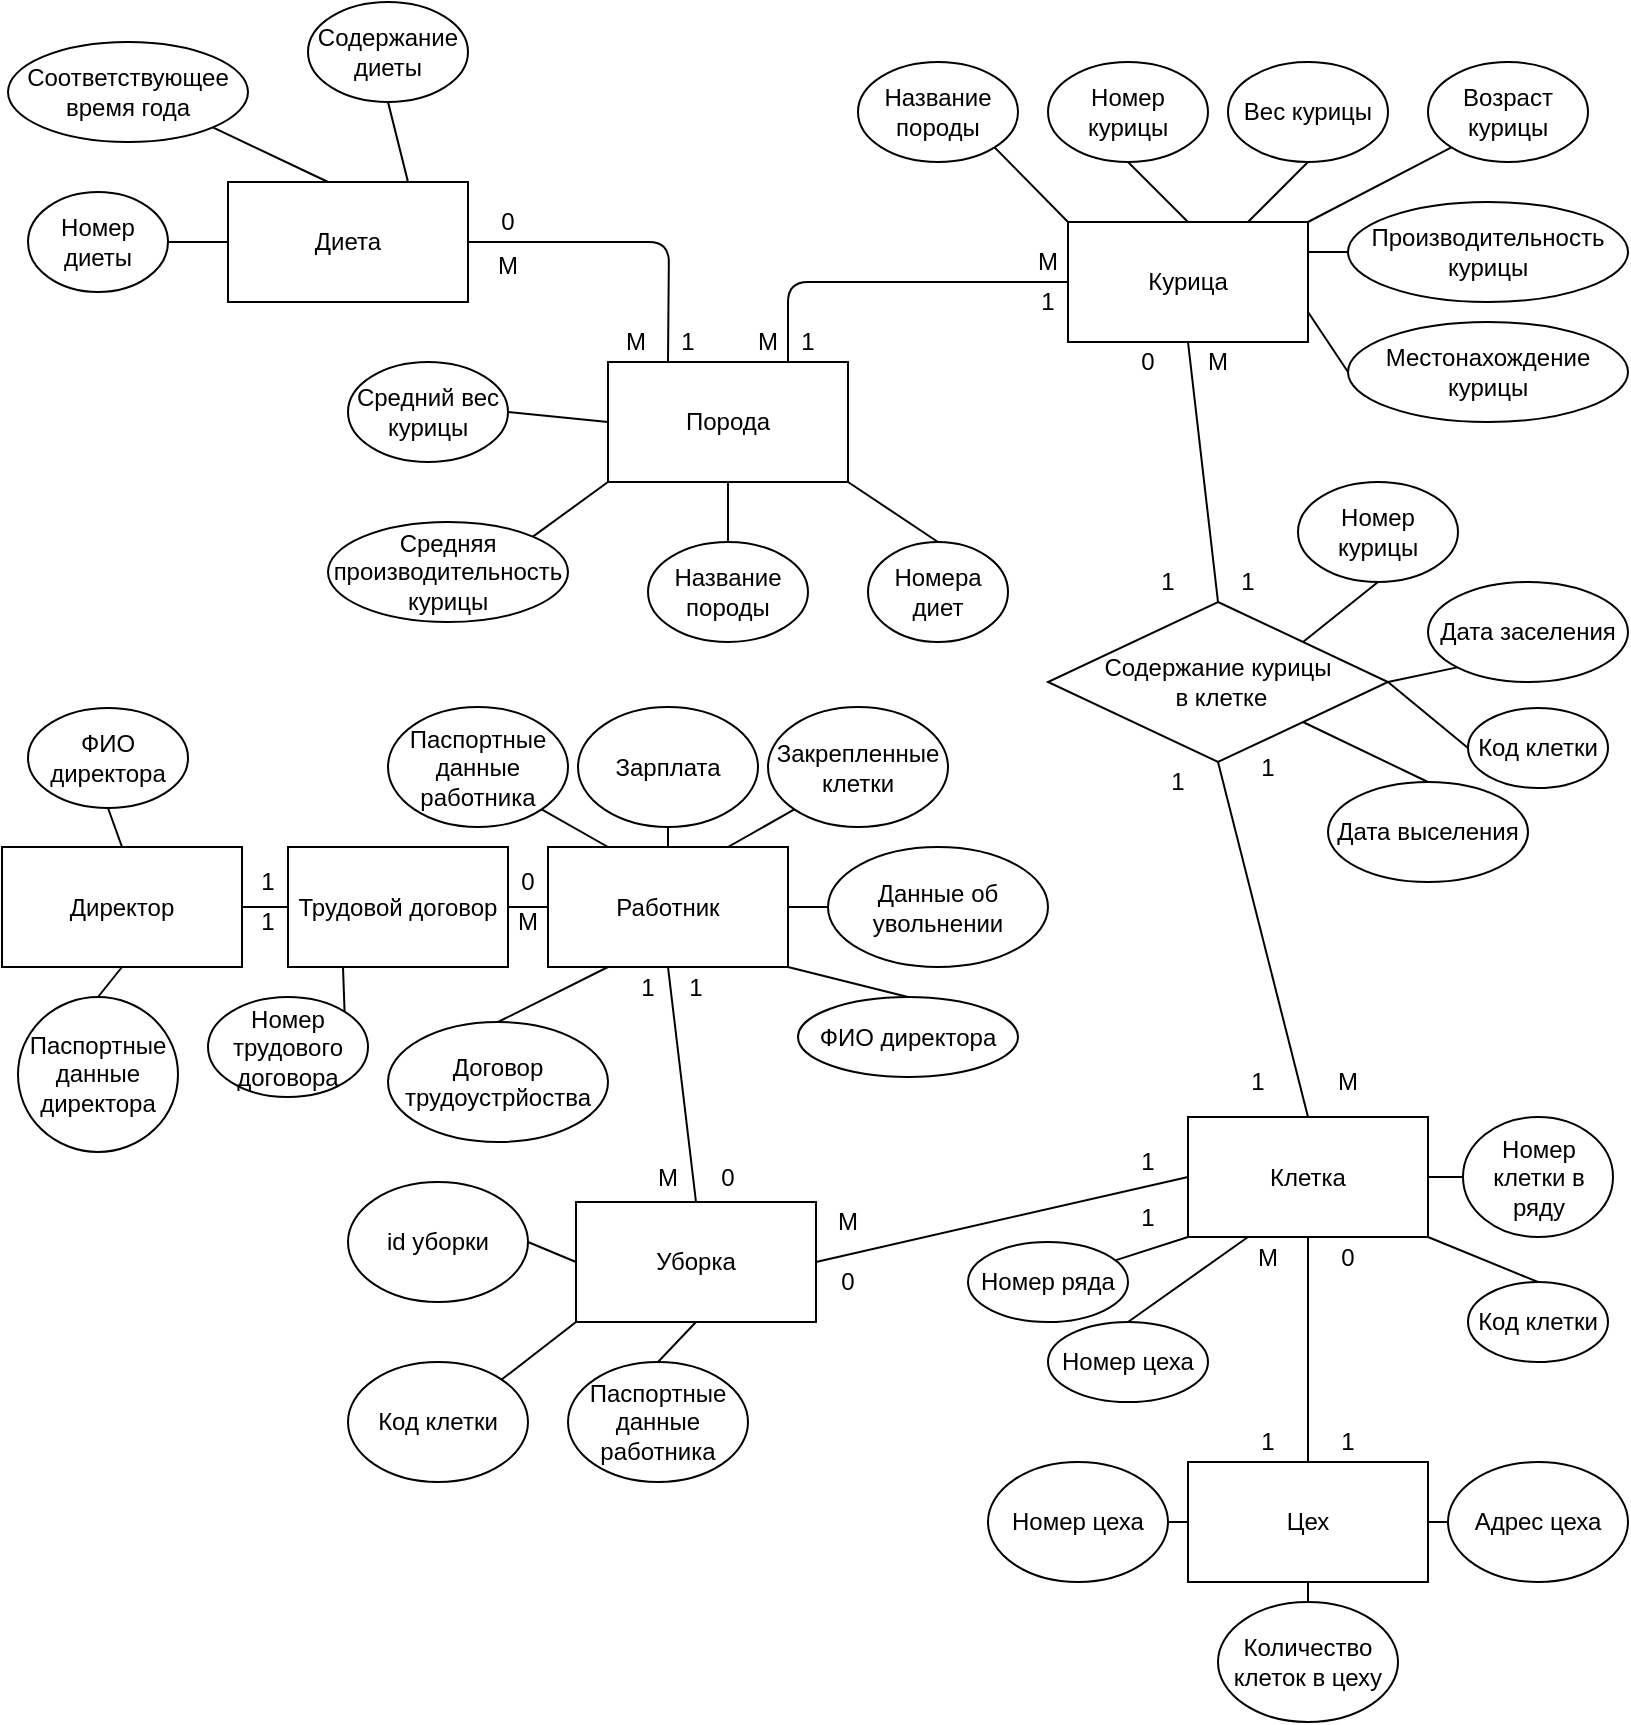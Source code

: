 <mxfile version="13.9.6" type="device"><diagram id="3hygrFTuJTa6FnFG5Qnw" name="Page-1"><mxGraphModel dx="1102" dy="609" grid="1" gridSize="10" guides="1" tooltips="1" connect="1" arrows="1" fold="1" page="1" pageScale="1" pageWidth="827" pageHeight="1169" math="0" shadow="0"><root><mxCell id="0"/><mxCell id="1" parent="0"/><mxCell id="dx85IP4r31LoN3M0915z-1" value="Диета" style="rounded=0;whiteSpace=wrap;html=1;" parent="1" vertex="1"><mxGeometry x="120" y="100" width="120" height="60" as="geometry"/></mxCell><mxCell id="dx85IP4r31LoN3M0915z-2" value="Номер диеты" style="ellipse;whiteSpace=wrap;html=1;" parent="1" vertex="1"><mxGeometry x="20" y="105" width="70" height="50" as="geometry"/></mxCell><mxCell id="dx85IP4r31LoN3M0915z-3" value="Соответствующее время года" style="ellipse;whiteSpace=wrap;html=1;" parent="1" vertex="1"><mxGeometry x="10" y="30" width="120" height="50" as="geometry"/></mxCell><mxCell id="dx85IP4r31LoN3M0915z-4" value="Содержание диеты" style="ellipse;whiteSpace=wrap;html=1;direction=south;" parent="1" vertex="1"><mxGeometry x="160" y="10" width="80" height="50" as="geometry"/></mxCell><mxCell id="dx85IP4r31LoN3M0915z-5" value="" style="endArrow=none;html=1;exitX=0.75;exitY=0;exitDx=0;exitDy=0;entryX=1;entryY=0.5;entryDx=0;entryDy=0;" parent="1" source="dx85IP4r31LoN3M0915z-1" target="dx85IP4r31LoN3M0915z-4" edge="1"><mxGeometry width="50" height="50" relative="1" as="geometry"><mxPoint x="390" y="190" as="sourcePoint"/><mxPoint x="440" y="140" as="targetPoint"/></mxGeometry></mxCell><mxCell id="dx85IP4r31LoN3M0915z-6" value="" style="endArrow=none;html=1;exitX=0.417;exitY=0;exitDx=0;exitDy=0;entryX=1;entryY=1;entryDx=0;entryDy=0;exitPerimeter=0;" parent="1" source="dx85IP4r31LoN3M0915z-1" target="dx85IP4r31LoN3M0915z-3" edge="1"><mxGeometry width="50" height="50" relative="1" as="geometry"><mxPoint x="220" y="110" as="sourcePoint"/><mxPoint x="210" y="70" as="targetPoint"/></mxGeometry></mxCell><mxCell id="dx85IP4r31LoN3M0915z-7" value="" style="endArrow=none;html=1;exitX=0;exitY=0.5;exitDx=0;exitDy=0;entryX=1;entryY=0.5;entryDx=0;entryDy=0;" parent="1" source="dx85IP4r31LoN3M0915z-1" target="dx85IP4r31LoN3M0915z-2" edge="1"><mxGeometry width="50" height="50" relative="1" as="geometry"><mxPoint x="230" y="120" as="sourcePoint"/><mxPoint x="83" y="135" as="targetPoint"/></mxGeometry></mxCell><mxCell id="dx85IP4r31LoN3M0915z-8" value="Порода" style="rounded=0;whiteSpace=wrap;html=1;" parent="1" vertex="1"><mxGeometry x="310" y="190" width="120" height="60" as="geometry"/></mxCell><mxCell id="dx85IP4r31LoN3M0915z-9" value="Название породы" style="ellipse;whiteSpace=wrap;html=1;" parent="1" vertex="1"><mxGeometry x="330" y="280" width="80" height="50" as="geometry"/></mxCell><mxCell id="dx85IP4r31LoN3M0915z-10" value="Средняя производительность курицы" style="ellipse;whiteSpace=wrap;html=1;" parent="1" vertex="1"><mxGeometry x="170" y="270" width="120" height="50" as="geometry"/></mxCell><mxCell id="dx85IP4r31LoN3M0915z-11" value="Средний вес курицы" style="ellipse;whiteSpace=wrap;html=1;" parent="1" vertex="1"><mxGeometry x="180" y="190" width="80" height="50" as="geometry"/></mxCell><mxCell id="dx85IP4r31LoN3M0915z-13" value="" style="endArrow=none;html=1;exitX=0.5;exitY=0;exitDx=0;exitDy=0;entryX=0.5;entryY=1;entryDx=0;entryDy=0;" parent="1" source="dx85IP4r31LoN3M0915z-9" target="dx85IP4r31LoN3M0915z-8" edge="1"><mxGeometry width="50" height="50" relative="1" as="geometry"><mxPoint x="390" y="280" as="sourcePoint"/><mxPoint x="440" y="230" as="targetPoint"/></mxGeometry></mxCell><mxCell id="dx85IP4r31LoN3M0915z-14" value="" style="endArrow=none;html=1;exitX=1;exitY=0;exitDx=0;exitDy=0;entryX=0;entryY=1;entryDx=0;entryDy=0;" parent="1" source="dx85IP4r31LoN3M0915z-10" target="dx85IP4r31LoN3M0915z-8" edge="1"><mxGeometry width="50" height="50" relative="1" as="geometry"><mxPoint x="380" y="290" as="sourcePoint"/><mxPoint x="380" y="260" as="targetPoint"/></mxGeometry></mxCell><mxCell id="dx85IP4r31LoN3M0915z-15" value="" style="endArrow=none;html=1;exitX=1;exitY=0.5;exitDx=0;exitDy=0;entryX=0;entryY=0.5;entryDx=0;entryDy=0;" parent="1" source="dx85IP4r31LoN3M0915z-11" target="dx85IP4r31LoN3M0915z-8" edge="1"><mxGeometry width="50" height="50" relative="1" as="geometry"><mxPoint x="390" y="300" as="sourcePoint"/><mxPoint x="390" y="270" as="targetPoint"/></mxGeometry></mxCell><mxCell id="dx85IP4r31LoN3M0915z-16" value="Курица" style="rounded=0;whiteSpace=wrap;html=1;" parent="1" vertex="1"><mxGeometry x="540" y="120" width="120" height="60" as="geometry"/></mxCell><mxCell id="dx85IP4r31LoN3M0915z-17" value="Номер курицы" style="ellipse;whiteSpace=wrap;html=1;" parent="1" vertex="1"><mxGeometry x="530" y="40" width="80" height="50" as="geometry"/></mxCell><mxCell id="dx85IP4r31LoN3M0915z-18" value="Вес курицы" style="ellipse;whiteSpace=wrap;html=1;" parent="1" vertex="1"><mxGeometry x="620" y="40" width="80" height="50" as="geometry"/></mxCell><mxCell id="dx85IP4r31LoN3M0915z-19" value="Возраст курицы" style="ellipse;whiteSpace=wrap;html=1;" parent="1" vertex="1"><mxGeometry x="720" y="40" width="80" height="50" as="geometry"/></mxCell><mxCell id="dx85IP4r31LoN3M0915z-20" value="Производительность курицы" style="ellipse;whiteSpace=wrap;html=1;" parent="1" vertex="1"><mxGeometry x="680" y="110" width="140" height="50" as="geometry"/></mxCell><mxCell id="dx85IP4r31LoN3M0915z-21" value="Местонахождение курицы" style="ellipse;whiteSpace=wrap;html=1;" parent="1" vertex="1"><mxGeometry x="680" y="170" width="140" height="50" as="geometry"/></mxCell><mxCell id="dx85IP4r31LoN3M0915z-22" value="" style="endArrow=none;html=1;exitX=1;exitY=0;exitDx=0;exitDy=0;entryX=0;entryY=1;entryDx=0;entryDy=0;" parent="1" source="dx85IP4r31LoN3M0915z-16" target="dx85IP4r31LoN3M0915z-19" edge="1"><mxGeometry width="50" height="50" relative="1" as="geometry"><mxPoint x="390" y="280" as="sourcePoint"/><mxPoint x="440" y="230" as="targetPoint"/></mxGeometry></mxCell><mxCell id="dx85IP4r31LoN3M0915z-23" value="" style="endArrow=none;html=1;entryX=0.5;entryY=1;entryDx=0;entryDy=0;exitX=0.5;exitY=0;exitDx=0;exitDy=0;" parent="1" source="dx85IP4r31LoN3M0915z-16" target="dx85IP4r31LoN3M0915z-17" edge="1"><mxGeometry width="50" height="50" relative="1" as="geometry"><mxPoint x="390" y="280" as="sourcePoint"/><mxPoint x="440" y="230" as="targetPoint"/></mxGeometry></mxCell><mxCell id="dx85IP4r31LoN3M0915z-24" value="" style="endArrow=none;html=1;exitX=0.5;exitY=1;exitDx=0;exitDy=0;entryX=0.75;entryY=0;entryDx=0;entryDy=0;" parent="1" source="dx85IP4r31LoN3M0915z-18" target="dx85IP4r31LoN3M0915z-16" edge="1"><mxGeometry width="50" height="50" relative="1" as="geometry"><mxPoint x="390" y="280" as="sourcePoint"/><mxPoint x="440" y="230" as="targetPoint"/></mxGeometry></mxCell><mxCell id="dx85IP4r31LoN3M0915z-25" value="" style="endArrow=none;html=1;entryX=0;entryY=0.5;entryDx=0;entryDy=0;exitX=1;exitY=0.25;exitDx=0;exitDy=0;" parent="1" source="dx85IP4r31LoN3M0915z-16" target="dx85IP4r31LoN3M0915z-20" edge="1"><mxGeometry width="50" height="50" relative="1" as="geometry"><mxPoint x="390" y="280" as="sourcePoint"/><mxPoint x="440" y="230" as="targetPoint"/></mxGeometry></mxCell><mxCell id="dx85IP4r31LoN3M0915z-26" value="" style="endArrow=none;html=1;exitX=0;exitY=0.5;exitDx=0;exitDy=0;entryX=1;entryY=0.75;entryDx=0;entryDy=0;" parent="1" source="dx85IP4r31LoN3M0915z-21" target="dx85IP4r31LoN3M0915z-16" edge="1"><mxGeometry width="50" height="50" relative="1" as="geometry"><mxPoint x="390" y="280" as="sourcePoint"/><mxPoint x="440" y="230" as="targetPoint"/></mxGeometry></mxCell><mxCell id="dx85IP4r31LoN3M0915z-27" value="Директор" style="rounded=0;whiteSpace=wrap;html=1;" parent="1" vertex="1"><mxGeometry x="7" y="432.5" width="120" height="60" as="geometry"/></mxCell><mxCell id="dx85IP4r31LoN3M0915z-28" value="ФИО директора" style="ellipse;whiteSpace=wrap;html=1;" parent="1" vertex="1"><mxGeometry x="20" y="363" width="80" height="50" as="geometry"/></mxCell><mxCell id="dx85IP4r31LoN3M0915z-29" value="" style="endArrow=none;html=1;exitX=0.5;exitY=0;exitDx=0;exitDy=0;entryX=0.5;entryY=1;entryDx=0;entryDy=0;" parent="1" source="dx85IP4r31LoN3M0915z-27" target="dx85IP4r31LoN3M0915z-28" edge="1"><mxGeometry width="50" height="50" relative="1" as="geometry"><mxPoint x="310" y="453" as="sourcePoint"/><mxPoint x="360" y="403" as="targetPoint"/></mxGeometry></mxCell><mxCell id="dx85IP4r31LoN3M0915z-30" value="Работник" style="rounded=0;whiteSpace=wrap;html=1;" parent="1" vertex="1"><mxGeometry x="280" y="432.5" width="120" height="60" as="geometry"/></mxCell><mxCell id="dx85IP4r31LoN3M0915z-31" value="Паспортные данные работника" style="ellipse;whiteSpace=wrap;html=1;" parent="1" vertex="1"><mxGeometry x="200" y="362.5" width="90" height="60" as="geometry"/></mxCell><mxCell id="dx85IP4r31LoN3M0915z-32" value="Зарплата" style="ellipse;whiteSpace=wrap;html=1;" parent="1" vertex="1"><mxGeometry x="295" y="362.5" width="90" height="60" as="geometry"/></mxCell><mxCell id="dx85IP4r31LoN3M0915z-33" value="Договор трудоустрйоства" style="ellipse;whiteSpace=wrap;html=1;" parent="1" vertex="1"><mxGeometry x="200" y="520" width="110" height="60" as="geometry"/></mxCell><mxCell id="dx85IP4r31LoN3M0915z-34" value="Данные об увольнении" style="ellipse;whiteSpace=wrap;html=1;" parent="1" vertex="1"><mxGeometry x="420" y="432.5" width="110" height="60" as="geometry"/></mxCell><mxCell id="dx85IP4r31LoN3M0915z-35" value="Закрепленные клетки" style="ellipse;whiteSpace=wrap;html=1;" parent="1" vertex="1"><mxGeometry x="390" y="362.5" width="90" height="60" as="geometry"/></mxCell><mxCell id="dx85IP4r31LoN3M0915z-36" value="" style="endArrow=none;html=1;exitX=1;exitY=1;exitDx=0;exitDy=0;entryX=0.25;entryY=0;entryDx=0;entryDy=0;" parent="1" source="dx85IP4r31LoN3M0915z-31" target="dx85IP4r31LoN3M0915z-30" edge="1"><mxGeometry width="50" height="50" relative="1" as="geometry"><mxPoint x="320" y="482.5" as="sourcePoint"/><mxPoint x="370" y="432.5" as="targetPoint"/></mxGeometry></mxCell><mxCell id="dx85IP4r31LoN3M0915z-37" value="" style="endArrow=none;html=1;exitX=0.5;exitY=0;exitDx=0;exitDy=0;entryX=0.5;entryY=1;entryDx=0;entryDy=0;" parent="1" source="dx85IP4r31LoN3M0915z-30" target="dx85IP4r31LoN3M0915z-32" edge="1"><mxGeometry width="50" height="50" relative="1" as="geometry"><mxPoint x="320" y="482.5" as="sourcePoint"/><mxPoint x="370" y="432.5" as="targetPoint"/></mxGeometry></mxCell><mxCell id="dx85IP4r31LoN3M0915z-38" value="" style="endArrow=none;html=1;exitX=0.75;exitY=0;exitDx=0;exitDy=0;entryX=0;entryY=1;entryDx=0;entryDy=0;" parent="1" source="dx85IP4r31LoN3M0915z-30" target="dx85IP4r31LoN3M0915z-35" edge="1"><mxGeometry width="50" height="50" relative="1" as="geometry"><mxPoint x="370" y="492.5" as="sourcePoint"/><mxPoint x="420" y="442.5" as="targetPoint"/></mxGeometry></mxCell><mxCell id="dx85IP4r31LoN3M0915z-39" value="" style="endArrow=none;html=1;exitX=0;exitY=0.5;exitDx=0;exitDy=0;entryX=1;entryY=0.5;entryDx=0;entryDy=0;" parent="1" source="dx85IP4r31LoN3M0915z-34" edge="1" target="dx85IP4r31LoN3M0915z-30"><mxGeometry width="50" height="50" relative="1" as="geometry"><mxPoint x="330" y="532.5" as="sourcePoint"/><mxPoint x="370" y="492.5" as="targetPoint"/></mxGeometry></mxCell><mxCell id="dx85IP4r31LoN3M0915z-40" value="" style="endArrow=none;html=1;entryX=0.25;entryY=1;entryDx=0;entryDy=0;exitX=0.5;exitY=0;exitDx=0;exitDy=0;" parent="1" source="dx85IP4r31LoN3M0915z-33" target="dx85IP4r31LoN3M0915z-30" edge="1"><mxGeometry width="50" height="50" relative="1" as="geometry"><mxPoint x="310" y="542.5" as="sourcePoint"/><mxPoint x="360" y="492.5" as="targetPoint"/></mxGeometry></mxCell><mxCell id="dx85IP4r31LoN3M0915z-41" value="Клетка" style="rounded=0;whiteSpace=wrap;html=1;" parent="1" vertex="1"><mxGeometry x="600" y="567.5" width="120" height="60" as="geometry"/></mxCell><mxCell id="dx85IP4r31LoN3M0915z-42" value="Код клетки" style="ellipse;whiteSpace=wrap;html=1;" parent="1" vertex="1"><mxGeometry x="740" y="650" width="70" height="40" as="geometry"/></mxCell><mxCell id="dx85IP4r31LoN3M0915z-43" value="Номер цеха" style="ellipse;whiteSpace=wrap;html=1;" parent="1" vertex="1"><mxGeometry x="530" y="670" width="80" height="40" as="geometry"/></mxCell><mxCell id="dx85IP4r31LoN3M0915z-44" value="Номер ряда" style="ellipse;whiteSpace=wrap;html=1;" parent="1" vertex="1"><mxGeometry x="490" y="630" width="80" height="40" as="geometry"/></mxCell><mxCell id="dx85IP4r31LoN3M0915z-45" value="Номер клетки в ряду" style="ellipse;whiteSpace=wrap;html=1;" parent="1" vertex="1"><mxGeometry x="737.5" y="567.5" width="75" height="60" as="geometry"/></mxCell><mxCell id="dx85IP4r31LoN3M0915z-47" value="" style="endArrow=none;html=1;entryX=1;entryY=0.5;entryDx=0;entryDy=0;exitX=0;exitY=0.5;exitDx=0;exitDy=0;" parent="1" source="dx85IP4r31LoN3M0915z-45" target="dx85IP4r31LoN3M0915z-41" edge="1"><mxGeometry width="50" height="50" relative="1" as="geometry"><mxPoint x="740" y="598" as="sourcePoint"/><mxPoint x="570" y="500" as="targetPoint"/></mxGeometry></mxCell><mxCell id="dx85IP4r31LoN3M0915z-48" value="" style="endArrow=none;html=1;entryX=0;entryY=1;entryDx=0;entryDy=0;" parent="1" source="dx85IP4r31LoN3M0915z-44" target="dx85IP4r31LoN3M0915z-41" edge="1"><mxGeometry width="50" height="50" relative="1" as="geometry"><mxPoint x="520" y="550" as="sourcePoint"/><mxPoint x="570" y="500" as="targetPoint"/></mxGeometry></mxCell><mxCell id="dx85IP4r31LoN3M0915z-49" value="" style="endArrow=none;html=1;exitX=0.5;exitY=0;exitDx=0;exitDy=0;entryX=0.25;entryY=1;entryDx=0;entryDy=0;" parent="1" source="dx85IP4r31LoN3M0915z-43" target="dx85IP4r31LoN3M0915z-41" edge="1"><mxGeometry width="50" height="50" relative="1" as="geometry"><mxPoint x="520" y="550" as="sourcePoint"/><mxPoint x="570" y="500" as="targetPoint"/></mxGeometry></mxCell><mxCell id="dx85IP4r31LoN3M0915z-50" value="" style="endArrow=none;html=1;exitX=0.5;exitY=0;exitDx=0;exitDy=0;entryX=1;entryY=1;entryDx=0;entryDy=0;" parent="1" source="dx85IP4r31LoN3M0915z-42" target="dx85IP4r31LoN3M0915z-41" edge="1"><mxGeometry width="50" height="50" relative="1" as="geometry"><mxPoint x="520" y="550" as="sourcePoint"/><mxPoint x="570" y="500" as="targetPoint"/></mxGeometry></mxCell><mxCell id="dx85IP4r31LoN3M0915z-52" value="" style="endArrow=none;html=1;exitX=1;exitY=0.5;exitDx=0;exitDy=0;edgeStyle=orthogonalEdgeStyle;" parent="1" source="dx85IP4r31LoN3M0915z-1" edge="1"><mxGeometry width="50" height="50" relative="1" as="geometry"><mxPoint x="450" y="330" as="sourcePoint"/><mxPoint x="340" y="190" as="targetPoint"/></mxGeometry></mxCell><mxCell id="dx85IP4r31LoN3M0915z-53" value="М" style="text;html=1;strokeColor=none;fillColor=none;align=center;verticalAlign=middle;whiteSpace=wrap;rounded=0;" parent="1" vertex="1"><mxGeometry x="304" y="170" width="40" height="20" as="geometry"/></mxCell><mxCell id="dx85IP4r31LoN3M0915z-54" value="М" style="text;html=1;strokeColor=none;fillColor=none;align=center;verticalAlign=middle;whiteSpace=wrap;rounded=0;" parent="1" vertex="1"><mxGeometry x="240" y="132" width="40" height="20" as="geometry"/></mxCell><mxCell id="dx85IP4r31LoN3M0915z-55" value="0" style="text;html=1;strokeColor=none;fillColor=none;align=center;verticalAlign=middle;whiteSpace=wrap;rounded=0;" parent="1" vertex="1"><mxGeometry x="240" y="110" width="40" height="20" as="geometry"/></mxCell><mxCell id="dx85IP4r31LoN3M0915z-56" value="1" style="text;html=1;strokeColor=none;fillColor=none;align=center;verticalAlign=middle;whiteSpace=wrap;rounded=0;" parent="1" vertex="1"><mxGeometry x="330" y="170" width="40" height="20" as="geometry"/></mxCell><mxCell id="dx85IP4r31LoN3M0915z-57" value="" style="endArrow=none;html=1;exitX=0;exitY=0.5;exitDx=0;exitDy=0;edgeStyle=orthogonalEdgeStyle;entryX=0.75;entryY=0;entryDx=0;entryDy=0;" parent="1" source="dx85IP4r31LoN3M0915z-16" target="dx85IP4r31LoN3M0915z-8" edge="1"><mxGeometry width="50" height="50" relative="1" as="geometry"><mxPoint x="354" y="105" as="sourcePoint"/><mxPoint x="454" y="165" as="targetPoint"/></mxGeometry></mxCell><mxCell id="dx85IP4r31LoN3M0915z-58" value="М" style="text;html=1;strokeColor=none;fillColor=none;align=center;verticalAlign=middle;whiteSpace=wrap;rounded=0;" parent="1" vertex="1"><mxGeometry x="370" y="170" width="40" height="20" as="geometry"/></mxCell><mxCell id="dx85IP4r31LoN3M0915z-59" value="М" style="text;html=1;strokeColor=none;fillColor=none;align=center;verticalAlign=middle;whiteSpace=wrap;rounded=0;" parent="1" vertex="1"><mxGeometry x="510" y="130" width="40" height="20" as="geometry"/></mxCell><mxCell id="dx85IP4r31LoN3M0915z-60" value="1" style="text;html=1;strokeColor=none;fillColor=none;align=center;verticalAlign=middle;whiteSpace=wrap;rounded=0;" parent="1" vertex="1"><mxGeometry x="390" y="170" width="40" height="20" as="geometry"/></mxCell><mxCell id="dx85IP4r31LoN3M0915z-61" value="1" style="text;html=1;strokeColor=none;fillColor=none;align=center;verticalAlign=middle;whiteSpace=wrap;rounded=0;" parent="1" vertex="1"><mxGeometry x="510" y="150" width="40" height="20" as="geometry"/></mxCell><mxCell id="dx85IP4r31LoN3M0915z-63" value="1" style="text;html=1;strokeColor=none;fillColor=none;align=center;verticalAlign=middle;whiteSpace=wrap;rounded=0;" parent="1" vertex="1"><mxGeometry x="120" y="440" width="40" height="20" as="geometry"/></mxCell><mxCell id="dx85IP4r31LoN3M0915z-64" value="0&lt;span style=&quot;color: rgba(0 , 0 , 0 , 0) ; font-family: monospace ; font-size: 0px&quot;&gt;%3CmxGraphModel%3E%3Croot%3E%3CmxCell%20id%3D%220%22%2F%3E%3CmxCell%20id%3D%221%22%20parent%3D%220%22%2F%3E%3CmxCell%20id%3D%222%22%20value%3D%221%22%20style%3D%22text%3Bhtml%3D1%3BstrokeColor%3Dnone%3BfillColor%3Dnone%3Balign%3Dcenter%3BverticalAlign%3Dmiddle%3BwhiteSpace%3Dwrap%3Brounded%3D0%3B%22%20vertex%3D%221%22%20parent%3D%221%22%3E%3CmxGeometry%20x%3D%22330%22%20y%3D%22170%22%20width%3D%2240%22%20height%3D%2220%22%20as%3D%22geometry%22%2F%3E%3C%2FmxCell%3E%3C%2Froot%3E%3C%2FmxGraphModel%3E&lt;/span&gt;" style="text;html=1;strokeColor=none;fillColor=none;align=center;verticalAlign=middle;whiteSpace=wrap;rounded=0;" parent="1" vertex="1"><mxGeometry x="250" y="440" width="40" height="20" as="geometry"/></mxCell><mxCell id="dx85IP4r31LoN3M0915z-65" value="М" style="text;html=1;strokeColor=none;fillColor=none;align=center;verticalAlign=middle;whiteSpace=wrap;rounded=0;" parent="1" vertex="1"><mxGeometry x="250" y="460" width="40" height="20" as="geometry"/></mxCell><mxCell id="dx85IP4r31LoN3M0915z-66" value="1" style="text;html=1;strokeColor=none;fillColor=none;align=center;verticalAlign=middle;whiteSpace=wrap;rounded=0;" parent="1" vertex="1"><mxGeometry x="120" y="460" width="40" height="20" as="geometry"/></mxCell><mxCell id="dx85IP4r31LoN3M0915z-67" value="Содержание курицы&lt;br&gt;&amp;nbsp;в клетке" style="rhombus;whiteSpace=wrap;html=1;" parent="1" vertex="1"><mxGeometry x="530" y="310" width="170" height="80" as="geometry"/></mxCell><mxCell id="dx85IP4r31LoN3M0915z-68" value="Дата заселения" style="ellipse;whiteSpace=wrap;html=1;" parent="1" vertex="1"><mxGeometry x="720" y="300" width="100" height="50" as="geometry"/></mxCell><mxCell id="dx85IP4r31LoN3M0915z-69" value="" style="endArrow=none;html=1;entryX=0;entryY=1;entryDx=0;entryDy=0;exitX=1;exitY=0.5;exitDx=0;exitDy=0;" parent="1" source="dx85IP4r31LoN3M0915z-67" target="dx85IP4r31LoN3M0915z-68" edge="1"><mxGeometry width="50" height="50" relative="1" as="geometry"><mxPoint x="500" y="400" as="sourcePoint"/><mxPoint x="550" y="350" as="targetPoint"/></mxGeometry></mxCell><mxCell id="dx85IP4r31LoN3M0915z-70" value="" style="endArrow=none;html=1;entryX=0.5;entryY=1;entryDx=0;entryDy=0;exitX=0.5;exitY=0;exitDx=0;exitDy=0;" parent="1" source="dx85IP4r31LoN3M0915z-67" target="dx85IP4r31LoN3M0915z-16" edge="1"><mxGeometry width="50" height="50" relative="1" as="geometry"><mxPoint x="500" y="400" as="sourcePoint"/><mxPoint x="550" y="350" as="targetPoint"/></mxGeometry></mxCell><mxCell id="dx85IP4r31LoN3M0915z-72" value="" style="endArrow=none;html=1;entryX=0.5;entryY=1;entryDx=0;entryDy=0;exitX=0.5;exitY=0;exitDx=0;exitDy=0;" parent="1" source="dx85IP4r31LoN3M0915z-41" target="dx85IP4r31LoN3M0915z-67" edge="1"><mxGeometry width="50" height="50" relative="1" as="geometry"><mxPoint x="500" y="400" as="sourcePoint"/><mxPoint x="550" y="350" as="targetPoint"/></mxGeometry></mxCell><mxCell id="dx85IP4r31LoN3M0915z-76" value="1" style="text;html=1;strokeColor=none;fillColor=none;align=center;verticalAlign=middle;whiteSpace=wrap;rounded=0;" parent="1" vertex="1"><mxGeometry x="620" y="382.5" width="40" height="20" as="geometry"/></mxCell><mxCell id="dx85IP4r31LoN3M0915z-77" value="М" style="text;html=1;strokeColor=none;fillColor=none;align=center;verticalAlign=middle;whiteSpace=wrap;rounded=0;" parent="1" vertex="1"><mxGeometry x="660" y="540" width="40" height="20" as="geometry"/></mxCell><mxCell id="dx85IP4r31LoN3M0915z-78" value="1" style="text;html=1;strokeColor=none;fillColor=none;align=center;verticalAlign=middle;whiteSpace=wrap;rounded=0;" parent="1" vertex="1"><mxGeometry x="610" y="290" width="40" height="20" as="geometry"/></mxCell><mxCell id="dx85IP4r31LoN3M0915z-79" value="М" style="text;html=1;strokeColor=none;fillColor=none;align=center;verticalAlign=middle;whiteSpace=wrap;rounded=0;" parent="1" vertex="1"><mxGeometry x="595" y="180" width="40" height="20" as="geometry"/></mxCell><mxCell id="dx85IP4r31LoN3M0915z-82" value="1" style="text;html=1;strokeColor=none;fillColor=none;align=center;verticalAlign=middle;whiteSpace=wrap;rounded=0;" parent="1" vertex="1"><mxGeometry x="575" y="390" width="40" height="20" as="geometry"/></mxCell><mxCell id="dx85IP4r31LoN3M0915z-83" value="1" style="text;html=1;strokeColor=none;fillColor=none;align=center;verticalAlign=middle;whiteSpace=wrap;rounded=0;" parent="1" vertex="1"><mxGeometry x="615" y="540" width="40" height="20" as="geometry"/></mxCell><mxCell id="dx85IP4r31LoN3M0915z-84" value="1" style="text;html=1;strokeColor=none;fillColor=none;align=center;verticalAlign=middle;whiteSpace=wrap;rounded=0;" parent="1" vertex="1"><mxGeometry x="570" y="290" width="40" height="20" as="geometry"/></mxCell><mxCell id="dx85IP4r31LoN3M0915z-85" value="0" style="text;html=1;strokeColor=none;fillColor=none;align=center;verticalAlign=middle;whiteSpace=wrap;rounded=0;" parent="1" vertex="1"><mxGeometry x="560" y="180" width="40" height="20" as="geometry"/></mxCell><mxCell id="dx85IP4r31LoN3M0915z-86" value="ФИО директора" style="ellipse;whiteSpace=wrap;html=1;" parent="1" vertex="1"><mxGeometry x="405" y="507.5" width="110" height="40" as="geometry"/></mxCell><mxCell id="dx85IP4r31LoN3M0915z-87" value="" style="endArrow=none;html=1;exitX=1;exitY=1;exitDx=0;exitDy=0;entryX=0.5;entryY=0;entryDx=0;entryDy=0;" parent="1" source="dx85IP4r31LoN3M0915z-30" target="dx85IP4r31LoN3M0915z-86" edge="1"><mxGeometry width="50" height="50" relative="1" as="geometry"><mxPoint x="500" y="500" as="sourcePoint"/><mxPoint x="550" y="450" as="targetPoint"/></mxGeometry></mxCell><mxCell id="dx85IP4r31LoN3M0915z-88" value="Номера диет" style="ellipse;whiteSpace=wrap;html=1;" parent="1" vertex="1"><mxGeometry x="440" y="280" width="70" height="50" as="geometry"/></mxCell><mxCell id="dx85IP4r31LoN3M0915z-89" value="" style="endArrow=none;html=1;exitX=0.5;exitY=0;exitDx=0;exitDy=0;entryX=1;entryY=1;entryDx=0;entryDy=0;" parent="1" source="dx85IP4r31LoN3M0915z-88" target="dx85IP4r31LoN3M0915z-8" edge="1"><mxGeometry width="50" height="50" relative="1" as="geometry"><mxPoint x="500" y="300" as="sourcePoint"/><mxPoint x="550" y="250" as="targetPoint"/></mxGeometry></mxCell><mxCell id="dx85IP4r31LoN3M0915z-90" value="Название породы" style="ellipse;whiteSpace=wrap;html=1;" parent="1" vertex="1"><mxGeometry x="435" y="40" width="80" height="50" as="geometry"/></mxCell><mxCell id="dx85IP4r31LoN3M0915z-93" value="" style="endArrow=none;html=1;exitX=1;exitY=1;exitDx=0;exitDy=0;entryX=0;entryY=0;entryDx=0;entryDy=0;" parent="1" source="dx85IP4r31LoN3M0915z-90" target="dx85IP4r31LoN3M0915z-16" edge="1"><mxGeometry width="50" height="50" relative="1" as="geometry"><mxPoint x="660" y="300" as="sourcePoint"/><mxPoint x="710" y="250" as="targetPoint"/></mxGeometry></mxCell><mxCell id="dx85IP4r31LoN3M0915z-95" value="Номер курицы" style="ellipse;whiteSpace=wrap;html=1;" parent="1" vertex="1"><mxGeometry x="655" y="250" width="80" height="50" as="geometry"/></mxCell><mxCell id="dx85IP4r31LoN3M0915z-96" value="Код клетки" style="ellipse;whiteSpace=wrap;html=1;" parent="1" vertex="1"><mxGeometry x="740" y="363" width="70" height="40" as="geometry"/></mxCell><mxCell id="dx85IP4r31LoN3M0915z-98" value="" style="endArrow=none;html=1;entryX=0.5;entryY=1;entryDx=0;entryDy=0;exitX=1;exitY=0;exitDx=0;exitDy=0;" parent="1" source="dx85IP4r31LoN3M0915z-67" target="dx85IP4r31LoN3M0915z-95" edge="1"><mxGeometry width="50" height="50" relative="1" as="geometry"><mxPoint x="530" y="480" as="sourcePoint"/><mxPoint x="580" y="430" as="targetPoint"/></mxGeometry></mxCell><mxCell id="dx85IP4r31LoN3M0915z-99" value="" style="endArrow=none;html=1;entryX=0;entryY=0.5;entryDx=0;entryDy=0;exitX=1;exitY=0.5;exitDx=0;exitDy=0;" parent="1" source="dx85IP4r31LoN3M0915z-67" target="dx85IP4r31LoN3M0915z-96" edge="1"><mxGeometry width="50" height="50" relative="1" as="geometry"><mxPoint x="530" y="480" as="sourcePoint"/><mxPoint x="580" y="430" as="targetPoint"/></mxGeometry></mxCell><mxCell id="dx85IP4r31LoN3M0915z-102" value="" style="endArrow=none;html=1;exitX=1;exitY=0.5;exitDx=0;exitDy=0;entryX=0;entryY=0.5;entryDx=0;entryDy=0;" parent="1" source="dx85IP4r31LoN3M0915z-27" edge="1"><mxGeometry width="50" height="50" relative="1" as="geometry"><mxPoint x="260" y="380" as="sourcePoint"/><mxPoint x="150" y="462.5" as="targetPoint"/></mxGeometry></mxCell><mxCell id="dx85IP4r31LoN3M0915z-103" value="" style="endArrow=none;html=1;exitX=1;exitY=0.5;exitDx=0;exitDy=0;entryX=0;entryY=0.5;entryDx=0;entryDy=0;" parent="1" target="dx85IP4r31LoN3M0915z-30" edge="1"><mxGeometry width="50" height="50" relative="1" as="geometry"><mxPoint x="260" y="462.5" as="sourcePoint"/><mxPoint x="160" y="472.5" as="targetPoint"/></mxGeometry></mxCell><mxCell id="dx85IP4r31LoN3M0915z-104" value="Номер трудового договора" style="ellipse;whiteSpace=wrap;html=1;" parent="1" vertex="1"><mxGeometry x="110" y="507.5" width="80" height="50" as="geometry"/></mxCell><mxCell id="dx85IP4r31LoN3M0915z-105" value="" style="endArrow=none;html=1;entryX=0.25;entryY=1;entryDx=0;entryDy=0;exitX=1;exitY=0;exitDx=0;exitDy=0;" parent="1" source="dx85IP4r31LoN3M0915z-104" target="JvPCIDhJvQEWhyGMrATG-30" edge="1"><mxGeometry width="50" height="50" relative="1" as="geometry"><mxPoint x="180" y="500" as="sourcePoint"/><mxPoint x="205" y="502.5" as="targetPoint"/></mxGeometry></mxCell><mxCell id="JvPCIDhJvQEWhyGMrATG-6" value="Дата выселения" style="ellipse;whiteSpace=wrap;html=1;" vertex="1" parent="1"><mxGeometry x="670" y="400" width="100" height="50" as="geometry"/></mxCell><mxCell id="JvPCIDhJvQEWhyGMrATG-7" value="" style="endArrow=none;html=1;exitX=0.5;exitY=0;exitDx=0;exitDy=0;entryX=1;entryY=1;entryDx=0;entryDy=0;" edge="1" parent="1" source="JvPCIDhJvQEWhyGMrATG-6" target="dx85IP4r31LoN3M0915z-67"><mxGeometry width="50" height="50" relative="1" as="geometry"><mxPoint x="390" y="320" as="sourcePoint"/><mxPoint x="440" y="270" as="targetPoint"/></mxGeometry></mxCell><mxCell id="JvPCIDhJvQEWhyGMrATG-9" value="Уборка" style="rounded=0;whiteSpace=wrap;html=1;" vertex="1" parent="1"><mxGeometry x="294" y="610" width="120" height="60" as="geometry"/></mxCell><mxCell id="JvPCIDhJvQEWhyGMrATG-11" value="" style="endArrow=none;html=1;exitX=0.5;exitY=0;exitDx=0;exitDy=0;entryX=0.5;entryY=1;entryDx=0;entryDy=0;" edge="1" parent="1" source="JvPCIDhJvQEWhyGMrATG-9" target="dx85IP4r31LoN3M0915z-30"><mxGeometry width="50" height="50" relative="1" as="geometry"><mxPoint x="390" y="480" as="sourcePoint"/><mxPoint x="440" y="430" as="targetPoint"/></mxGeometry></mxCell><mxCell id="JvPCIDhJvQEWhyGMrATG-12" value="id уборки" style="ellipse;whiteSpace=wrap;html=1;" vertex="1" parent="1"><mxGeometry x="180" y="600" width="90" height="60" as="geometry"/></mxCell><mxCell id="JvPCIDhJvQEWhyGMrATG-13" value="Код клетки" style="ellipse;whiteSpace=wrap;html=1;" vertex="1" parent="1"><mxGeometry x="180" y="690" width="90" height="60" as="geometry"/></mxCell><mxCell id="JvPCIDhJvQEWhyGMrATG-14" value="Паспортные данные работника" style="ellipse;whiteSpace=wrap;html=1;" vertex="1" parent="1"><mxGeometry x="290" y="690" width="90" height="60" as="geometry"/></mxCell><mxCell id="JvPCIDhJvQEWhyGMrATG-15" value="" style="endArrow=none;html=1;exitX=0.5;exitY=0;exitDx=0;exitDy=0;entryX=0.5;entryY=1;entryDx=0;entryDy=0;" edge="1" parent="1" source="JvPCIDhJvQEWhyGMrATG-14" target="JvPCIDhJvQEWhyGMrATG-9"><mxGeometry width="50" height="50" relative="1" as="geometry"><mxPoint x="390" y="720" as="sourcePoint"/><mxPoint x="440" y="670" as="targetPoint"/></mxGeometry></mxCell><mxCell id="JvPCIDhJvQEWhyGMrATG-16" value="" style="endArrow=none;html=1;exitX=1;exitY=0;exitDx=0;exitDy=0;entryX=0;entryY=1;entryDx=0;entryDy=0;" edge="1" parent="1" source="JvPCIDhJvQEWhyGMrATG-13" target="JvPCIDhJvQEWhyGMrATG-9"><mxGeometry width="50" height="50" relative="1" as="geometry"><mxPoint x="390" y="720" as="sourcePoint"/><mxPoint x="440" y="670" as="targetPoint"/></mxGeometry></mxCell><mxCell id="JvPCIDhJvQEWhyGMrATG-17" value="" style="endArrow=none;html=1;exitX=1;exitY=0.5;exitDx=0;exitDy=0;entryX=0;entryY=0.5;entryDx=0;entryDy=0;" edge="1" parent="1" source="JvPCIDhJvQEWhyGMrATG-12" target="JvPCIDhJvQEWhyGMrATG-9"><mxGeometry width="50" height="50" relative="1" as="geometry"><mxPoint x="390" y="720" as="sourcePoint"/><mxPoint x="440" y="670" as="targetPoint"/></mxGeometry></mxCell><mxCell id="JvPCIDhJvQEWhyGMrATG-18" value="" style="endArrow=none;html=1;exitX=1;exitY=0.5;exitDx=0;exitDy=0;entryX=0;entryY=0.5;entryDx=0;entryDy=0;" edge="1" parent="1" source="JvPCIDhJvQEWhyGMrATG-9" target="dx85IP4r31LoN3M0915z-41"><mxGeometry width="50" height="50" relative="1" as="geometry"><mxPoint x="390" y="720" as="sourcePoint"/><mxPoint x="440" y="670" as="targetPoint"/></mxGeometry></mxCell><mxCell id="JvPCIDhJvQEWhyGMrATG-19" value="Паспортные данные директора" style="ellipse;whiteSpace=wrap;html=1;" vertex="1" parent="1"><mxGeometry x="15" y="507.5" width="80" height="77.5" as="geometry"/></mxCell><mxCell id="JvPCIDhJvQEWhyGMrATG-20" value="" style="endArrow=none;html=1;exitX=0.5;exitY=0;exitDx=0;exitDy=0;entryX=0.5;entryY=1;entryDx=0;entryDy=0;" edge="1" parent="1" source="JvPCIDhJvQEWhyGMrATG-19" target="dx85IP4r31LoN3M0915z-27"><mxGeometry width="50" height="50" relative="1" as="geometry"><mxPoint x="390" y="480" as="sourcePoint"/><mxPoint x="440" y="430" as="targetPoint"/></mxGeometry></mxCell><mxCell id="JvPCIDhJvQEWhyGMrATG-22" value="Цех" style="rounded=0;whiteSpace=wrap;html=1;" vertex="1" parent="1"><mxGeometry x="600" y="740" width="120" height="60" as="geometry"/></mxCell><mxCell id="JvPCIDhJvQEWhyGMrATG-23" value="Номер цеха" style="ellipse;whiteSpace=wrap;html=1;" vertex="1" parent="1"><mxGeometry x="500" y="740" width="90" height="60" as="geometry"/></mxCell><mxCell id="JvPCIDhJvQEWhyGMrATG-24" value="Адрес цеха" style="ellipse;whiteSpace=wrap;html=1;" vertex="1" parent="1"><mxGeometry x="730" y="740" width="90" height="60" as="geometry"/></mxCell><mxCell id="JvPCIDhJvQEWhyGMrATG-25" value="Количество клеток в цеху" style="ellipse;whiteSpace=wrap;html=1;" vertex="1" parent="1"><mxGeometry x="615" y="810" width="90" height="60" as="geometry"/></mxCell><mxCell id="JvPCIDhJvQEWhyGMrATG-26" value="" style="endArrow=none;html=1;exitX=1;exitY=0.5;exitDx=0;exitDy=0;entryX=0;entryY=0.5;entryDx=0;entryDy=0;" edge="1" parent="1" source="JvPCIDhJvQEWhyGMrATG-23" target="JvPCIDhJvQEWhyGMrATG-22"><mxGeometry width="50" height="50" relative="1" as="geometry"><mxPoint x="390" y="640" as="sourcePoint"/><mxPoint x="440" y="590" as="targetPoint"/></mxGeometry></mxCell><mxCell id="JvPCIDhJvQEWhyGMrATG-27" value="" style="endArrow=none;html=1;entryX=0;entryY=0.5;entryDx=0;entryDy=0;exitX=1;exitY=0.5;exitDx=0;exitDy=0;" edge="1" parent="1" source="JvPCIDhJvQEWhyGMrATG-22" target="JvPCIDhJvQEWhyGMrATG-24"><mxGeometry width="50" height="50" relative="1" as="geometry"><mxPoint x="390" y="640" as="sourcePoint"/><mxPoint x="440" y="590" as="targetPoint"/></mxGeometry></mxCell><mxCell id="JvPCIDhJvQEWhyGMrATG-28" value="" style="endArrow=none;html=1;exitX=0.5;exitY=0;exitDx=0;exitDy=0;entryX=0.5;entryY=1;entryDx=0;entryDy=0;" edge="1" parent="1" source="JvPCIDhJvQEWhyGMrATG-25" target="JvPCIDhJvQEWhyGMrATG-22"><mxGeometry width="50" height="50" relative="1" as="geometry"><mxPoint x="390" y="640" as="sourcePoint"/><mxPoint x="440" y="590" as="targetPoint"/></mxGeometry></mxCell><mxCell id="JvPCIDhJvQEWhyGMrATG-29" value="" style="endArrow=none;html=1;entryX=0.5;entryY=1;entryDx=0;entryDy=0;exitX=0.5;exitY=0;exitDx=0;exitDy=0;" edge="1" parent="1" source="JvPCIDhJvQEWhyGMrATG-22" target="dx85IP4r31LoN3M0915z-41"><mxGeometry width="50" height="50" relative="1" as="geometry"><mxPoint x="390" y="640" as="sourcePoint"/><mxPoint x="440" y="590" as="targetPoint"/></mxGeometry></mxCell><mxCell id="JvPCIDhJvQEWhyGMrATG-30" value="Трудовой договор" style="rounded=0;whiteSpace=wrap;html=1;" vertex="1" parent="1"><mxGeometry x="150" y="432.5" width="110" height="60" as="geometry"/></mxCell><mxCell id="JvPCIDhJvQEWhyGMrATG-33" value="1" style="text;html=1;strokeColor=none;fillColor=none;align=center;verticalAlign=middle;whiteSpace=wrap;rounded=0;" vertex="1" parent="1"><mxGeometry x="310" y="492.5" width="40" height="20" as="geometry"/></mxCell><mxCell id="JvPCIDhJvQEWhyGMrATG-34" value="М" style="text;html=1;strokeColor=none;fillColor=none;align=center;verticalAlign=middle;whiteSpace=wrap;rounded=0;" vertex="1" parent="1"><mxGeometry x="320" y="587.5" width="40" height="20" as="geometry"/></mxCell><mxCell id="JvPCIDhJvQEWhyGMrATG-35" value="1" style="text;html=1;strokeColor=none;fillColor=none;align=center;verticalAlign=middle;whiteSpace=wrap;rounded=0;" vertex="1" parent="1"><mxGeometry x="334" y="492.5" width="40" height="20" as="geometry"/></mxCell><mxCell id="JvPCIDhJvQEWhyGMrATG-36" value="0" style="text;html=1;strokeColor=none;fillColor=none;align=center;verticalAlign=middle;whiteSpace=wrap;rounded=0;" vertex="1" parent="1"><mxGeometry x="350" y="587.5" width="40" height="20" as="geometry"/></mxCell><mxCell id="JvPCIDhJvQEWhyGMrATG-37" value="1" style="text;html=1;strokeColor=none;fillColor=none;align=center;verticalAlign=middle;whiteSpace=wrap;rounded=0;" vertex="1" parent="1"><mxGeometry x="620" y="720" width="40" height="20" as="geometry"/></mxCell><mxCell id="JvPCIDhJvQEWhyGMrATG-38" value="М" style="text;html=1;strokeColor=none;fillColor=none;align=center;verticalAlign=middle;whiteSpace=wrap;rounded=0;" vertex="1" parent="1"><mxGeometry x="620" y="627.5" width="40" height="20" as="geometry"/></mxCell><mxCell id="JvPCIDhJvQEWhyGMrATG-39" value="1" style="text;html=1;strokeColor=none;fillColor=none;align=center;verticalAlign=middle;whiteSpace=wrap;rounded=0;" vertex="1" parent="1"><mxGeometry x="660" y="720" width="40" height="20" as="geometry"/></mxCell><mxCell id="JvPCIDhJvQEWhyGMrATG-40" value="0" style="text;html=1;strokeColor=none;fillColor=none;align=center;verticalAlign=middle;whiteSpace=wrap;rounded=0;" vertex="1" parent="1"><mxGeometry x="660" y="627.5" width="40" height="20" as="geometry"/></mxCell><mxCell id="JvPCIDhJvQEWhyGMrATG-41" value="1" style="text;html=1;strokeColor=none;fillColor=none;align=center;verticalAlign=middle;whiteSpace=wrap;rounded=0;" vertex="1" parent="1"><mxGeometry x="560" y="580" width="40" height="20" as="geometry"/></mxCell><mxCell id="JvPCIDhJvQEWhyGMrATG-42" value="1" style="text;html=1;strokeColor=none;fillColor=none;align=center;verticalAlign=middle;whiteSpace=wrap;rounded=0;" vertex="1" parent="1"><mxGeometry x="560" y="607.5" width="40" height="20" as="geometry"/></mxCell><mxCell id="JvPCIDhJvQEWhyGMrATG-43" value="М" style="text;html=1;strokeColor=none;fillColor=none;align=center;verticalAlign=middle;whiteSpace=wrap;rounded=0;" vertex="1" parent="1"><mxGeometry x="410" y="610" width="40" height="20" as="geometry"/></mxCell><mxCell id="JvPCIDhJvQEWhyGMrATG-44" value="0" style="text;html=1;strokeColor=none;fillColor=none;align=center;verticalAlign=middle;whiteSpace=wrap;rounded=0;" vertex="1" parent="1"><mxGeometry x="410" y="640" width="40" height="20" as="geometry"/></mxCell></root></mxGraphModel></diagram></mxfile>